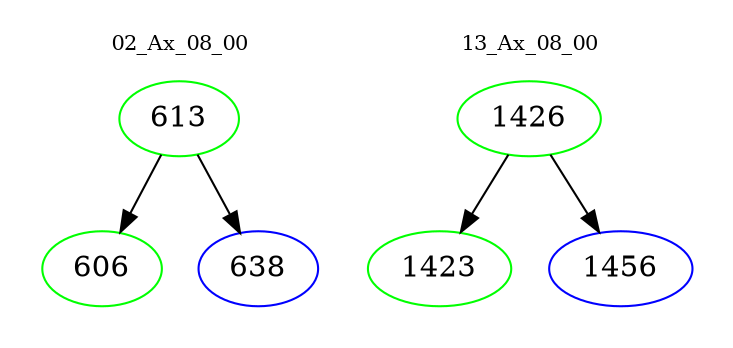 digraph{
subgraph cluster_0 {
color = white
label = "02_Ax_08_00";
fontsize=10;
T0_613 [label="613", color="green"]
T0_613 -> T0_606 [color="black"]
T0_606 [label="606", color="green"]
T0_613 -> T0_638 [color="black"]
T0_638 [label="638", color="blue"]
}
subgraph cluster_1 {
color = white
label = "13_Ax_08_00";
fontsize=10;
T1_1426 [label="1426", color="green"]
T1_1426 -> T1_1423 [color="black"]
T1_1423 [label="1423", color="green"]
T1_1426 -> T1_1456 [color="black"]
T1_1456 [label="1456", color="blue"]
}
}
